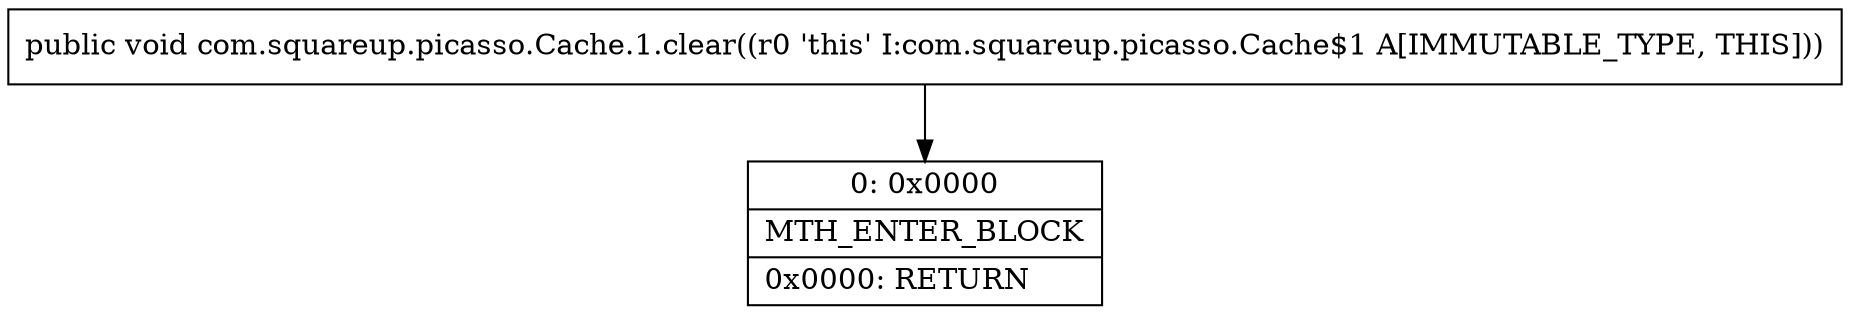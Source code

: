 digraph "CFG forcom.squareup.picasso.Cache.1.clear()V" {
Node_0 [shape=record,label="{0\:\ 0x0000|MTH_ENTER_BLOCK\l|0x0000: RETURN   \l}"];
MethodNode[shape=record,label="{public void com.squareup.picasso.Cache.1.clear((r0 'this' I:com.squareup.picasso.Cache$1 A[IMMUTABLE_TYPE, THIS])) }"];
MethodNode -> Node_0;
}

